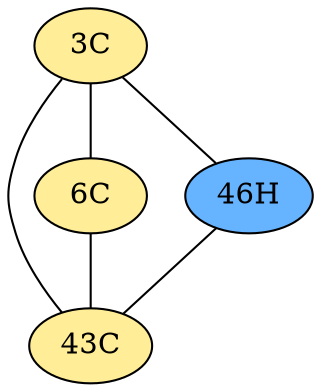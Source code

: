 // The Round Table
graph {
	"3C" [fillcolor="#FFED97" style=radial]
	"43C" [fillcolor="#FFED97" style=radial]
	"3C" -- "43C" [penwidth=1]
	"3C" [fillcolor="#FFED97" style=radial]
	"6C" [fillcolor="#FFED97" style=radial]
	"3C" -- "6C" [penwidth=1]
	"3C" [fillcolor="#FFED97" style=radial]
	"46H" [fillcolor="#66B3FF" style=radial]
	"3C" -- "46H" [penwidth=1]
	"6C" [fillcolor="#FFED97" style=radial]
	"43C" [fillcolor="#FFED97" style=radial]
	"6C" -- "43C" [penwidth=1]
	"46H" [fillcolor="#66B3FF" style=radial]
	"43C" [fillcolor="#FFED97" style=radial]
	"46H" -- "43C" [penwidth=1]
}
